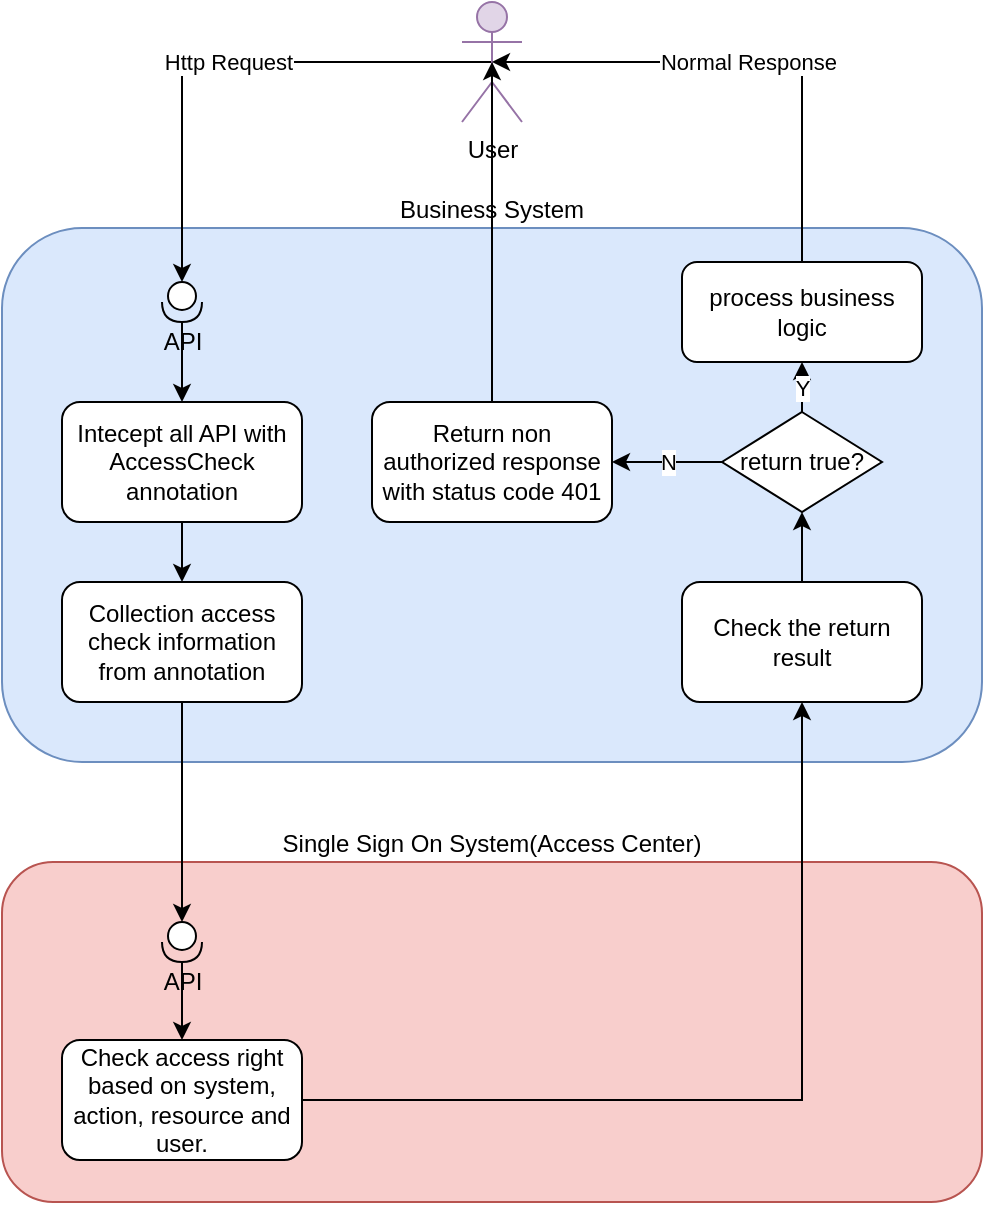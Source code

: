 <mxfile version="16.6.5" type="github">
  <diagram id="J6AY0o4pdsiTPmQ0QGOW" name="Page-1">
    <mxGraphModel dx="942" dy="572" grid="1" gridSize="10" guides="1" tooltips="1" connect="1" arrows="1" fold="1" page="1" pageScale="1" pageWidth="827" pageHeight="1169" math="0" shadow="0">
      <root>
        <mxCell id="0" />
        <mxCell id="1" parent="0" />
        <mxCell id="no9JQpDFR6mV1mzQjNH0-1" value="Business System" style="rounded=1;whiteSpace=wrap;html=1;labelPosition=center;verticalLabelPosition=top;align=center;verticalAlign=bottom;fillColor=#dae8fc;strokeColor=#6c8ebf;" vertex="1" parent="1">
          <mxGeometry x="120" y="143" width="490" height="267" as="geometry" />
        </mxCell>
        <mxCell id="no9JQpDFR6mV1mzQjNH0-9" value="Http Request" style="edgeStyle=orthogonalEdgeStyle;rounded=0;orthogonalLoop=1;jettySize=auto;html=1;exitX=0.5;exitY=0.5;exitDx=0;exitDy=0;exitPerimeter=0;entryX=0;entryY=0.5;entryDx=0;entryDy=0;entryPerimeter=0;" edge="1" parent="1" source="no9JQpDFR6mV1mzQjNH0-2" target="no9JQpDFR6mV1mzQjNH0-7">
          <mxGeometry relative="1" as="geometry" />
        </mxCell>
        <mxCell id="no9JQpDFR6mV1mzQjNH0-2" value="User" style="shape=umlActor;verticalLabelPosition=bottom;verticalAlign=top;html=1;outlineConnect=0;fillColor=#e1d5e7;strokeColor=#9673a6;" vertex="1" parent="1">
          <mxGeometry x="350" y="30" width="30" height="60" as="geometry" />
        </mxCell>
        <mxCell id="no9JQpDFR6mV1mzQjNH0-11" style="edgeStyle=orthogonalEdgeStyle;rounded=0;orthogonalLoop=1;jettySize=auto;html=1;exitX=1;exitY=0.5;exitDx=0;exitDy=0;exitPerimeter=0;" edge="1" parent="1" source="no9JQpDFR6mV1mzQjNH0-7" target="no9JQpDFR6mV1mzQjNH0-10">
          <mxGeometry relative="1" as="geometry" />
        </mxCell>
        <mxCell id="no9JQpDFR6mV1mzQjNH0-7" value="API" style="shape=providedRequiredInterface;html=1;verticalLabelPosition=bottom;sketch=0;direction=south;" vertex="1" parent="1">
          <mxGeometry x="200" y="170" width="20" height="20" as="geometry" />
        </mxCell>
        <mxCell id="no9JQpDFR6mV1mzQjNH0-14" style="edgeStyle=orthogonalEdgeStyle;rounded=0;orthogonalLoop=1;jettySize=auto;html=1;exitX=0.5;exitY=1;exitDx=0;exitDy=0;entryX=0.5;entryY=0;entryDx=0;entryDy=0;" edge="1" parent="1" source="no9JQpDFR6mV1mzQjNH0-10" target="no9JQpDFR6mV1mzQjNH0-13">
          <mxGeometry relative="1" as="geometry" />
        </mxCell>
        <mxCell id="no9JQpDFR6mV1mzQjNH0-10" value="Intecept all API with AccessCheck annotation" style="rounded=1;whiteSpace=wrap;html=1;" vertex="1" parent="1">
          <mxGeometry x="150" y="230" width="120" height="60" as="geometry" />
        </mxCell>
        <mxCell id="no9JQpDFR6mV1mzQjNH0-13" value="Collection access check information from annotation" style="rounded=1;whiteSpace=wrap;html=1;" vertex="1" parent="1">
          <mxGeometry x="150" y="320" width="120" height="60" as="geometry" />
        </mxCell>
        <mxCell id="no9JQpDFR6mV1mzQjNH0-15" value="Single Sign On System(Access Center)" style="rounded=1;whiteSpace=wrap;html=1;labelPosition=center;verticalLabelPosition=top;align=center;verticalAlign=bottom;fillColor=#f8cecc;strokeColor=#b85450;" vertex="1" parent="1">
          <mxGeometry x="120" y="460" width="490" height="170" as="geometry" />
        </mxCell>
        <mxCell id="no9JQpDFR6mV1mzQjNH0-19" style="edgeStyle=orthogonalEdgeStyle;rounded=0;orthogonalLoop=1;jettySize=auto;html=1;entryX=0.5;entryY=0;entryDx=0;entryDy=0;" edge="1" parent="1" source="no9JQpDFR6mV1mzQjNH0-16" target="no9JQpDFR6mV1mzQjNH0-18">
          <mxGeometry relative="1" as="geometry" />
        </mxCell>
        <mxCell id="no9JQpDFR6mV1mzQjNH0-16" value="API" style="shape=providedRequiredInterface;html=1;verticalLabelPosition=bottom;sketch=0;direction=south;" vertex="1" parent="1">
          <mxGeometry x="200" y="490" width="20" height="20" as="geometry" />
        </mxCell>
        <mxCell id="no9JQpDFR6mV1mzQjNH0-17" style="edgeStyle=orthogonalEdgeStyle;rounded=0;orthogonalLoop=1;jettySize=auto;html=1;exitX=0.5;exitY=1;exitDx=0;exitDy=0;entryX=0;entryY=0.5;entryDx=0;entryDy=0;entryPerimeter=0;" edge="1" parent="1" source="no9JQpDFR6mV1mzQjNH0-13" target="no9JQpDFR6mV1mzQjNH0-16">
          <mxGeometry relative="1" as="geometry" />
        </mxCell>
        <mxCell id="no9JQpDFR6mV1mzQjNH0-21" style="edgeStyle=orthogonalEdgeStyle;rounded=0;orthogonalLoop=1;jettySize=auto;html=1;exitX=1;exitY=0.5;exitDx=0;exitDy=0;" edge="1" parent="1" source="no9JQpDFR6mV1mzQjNH0-18" target="no9JQpDFR6mV1mzQjNH0-20">
          <mxGeometry relative="1" as="geometry" />
        </mxCell>
        <mxCell id="no9JQpDFR6mV1mzQjNH0-18" value="Check access right based on system, action, resource and user." style="rounded=1;whiteSpace=wrap;html=1;" vertex="1" parent="1">
          <mxGeometry x="150" y="549" width="120" height="60" as="geometry" />
        </mxCell>
        <mxCell id="no9JQpDFR6mV1mzQjNH0-23" style="edgeStyle=orthogonalEdgeStyle;rounded=0;orthogonalLoop=1;jettySize=auto;html=1;exitX=0.5;exitY=0;exitDx=0;exitDy=0;entryX=0.5;entryY=1;entryDx=0;entryDy=0;" edge="1" parent="1" source="no9JQpDFR6mV1mzQjNH0-20" target="no9JQpDFR6mV1mzQjNH0-22">
          <mxGeometry relative="1" as="geometry" />
        </mxCell>
        <mxCell id="no9JQpDFR6mV1mzQjNH0-20" value="Check the return result" style="rounded=1;whiteSpace=wrap;html=1;" vertex="1" parent="1">
          <mxGeometry x="460" y="320" width="120" height="60" as="geometry" />
        </mxCell>
        <mxCell id="no9JQpDFR6mV1mzQjNH0-26" value="Y" style="edgeStyle=orthogonalEdgeStyle;rounded=0;orthogonalLoop=1;jettySize=auto;html=1;exitX=0.5;exitY=0;exitDx=0;exitDy=0;entryX=0.5;entryY=1;entryDx=0;entryDy=0;" edge="1" parent="1" source="no9JQpDFR6mV1mzQjNH0-22" target="no9JQpDFR6mV1mzQjNH0-25">
          <mxGeometry relative="1" as="geometry" />
        </mxCell>
        <mxCell id="no9JQpDFR6mV1mzQjNH0-28" value="N" style="edgeStyle=orthogonalEdgeStyle;rounded=0;orthogonalLoop=1;jettySize=auto;html=1;exitX=0;exitY=0.5;exitDx=0;exitDy=0;entryX=1;entryY=0.5;entryDx=0;entryDy=0;" edge="1" parent="1" source="no9JQpDFR6mV1mzQjNH0-22" target="no9JQpDFR6mV1mzQjNH0-27">
          <mxGeometry relative="1" as="geometry" />
        </mxCell>
        <mxCell id="no9JQpDFR6mV1mzQjNH0-22" value="return true?" style="rhombus;whiteSpace=wrap;html=1;" vertex="1" parent="1">
          <mxGeometry x="480" y="235" width="80" height="50" as="geometry" />
        </mxCell>
        <mxCell id="no9JQpDFR6mV1mzQjNH0-30" value="Normal Response" style="edgeStyle=orthogonalEdgeStyle;rounded=0;orthogonalLoop=1;jettySize=auto;html=1;exitX=0.5;exitY=0;exitDx=0;exitDy=0;entryX=0.5;entryY=0.5;entryDx=0;entryDy=0;entryPerimeter=0;" edge="1" parent="1" source="no9JQpDFR6mV1mzQjNH0-25" target="no9JQpDFR6mV1mzQjNH0-2">
          <mxGeometry relative="1" as="geometry">
            <Array as="points">
              <mxPoint x="520" y="60" />
            </Array>
          </mxGeometry>
        </mxCell>
        <mxCell id="no9JQpDFR6mV1mzQjNH0-25" value="process business logic" style="rounded=1;whiteSpace=wrap;html=1;" vertex="1" parent="1">
          <mxGeometry x="460" y="160" width="120" height="50" as="geometry" />
        </mxCell>
        <mxCell id="no9JQpDFR6mV1mzQjNH0-29" style="edgeStyle=orthogonalEdgeStyle;rounded=0;orthogonalLoop=1;jettySize=auto;html=1;exitX=0.5;exitY=0;exitDx=0;exitDy=0;entryX=0.5;entryY=0.5;entryDx=0;entryDy=0;entryPerimeter=0;" edge="1" parent="1" source="no9JQpDFR6mV1mzQjNH0-27" target="no9JQpDFR6mV1mzQjNH0-2">
          <mxGeometry relative="1" as="geometry" />
        </mxCell>
        <mxCell id="no9JQpDFR6mV1mzQjNH0-27" value="Return non authorized response with status code 401" style="rounded=1;whiteSpace=wrap;html=1;" vertex="1" parent="1">
          <mxGeometry x="305" y="230" width="120" height="60" as="geometry" />
        </mxCell>
      </root>
    </mxGraphModel>
  </diagram>
</mxfile>
